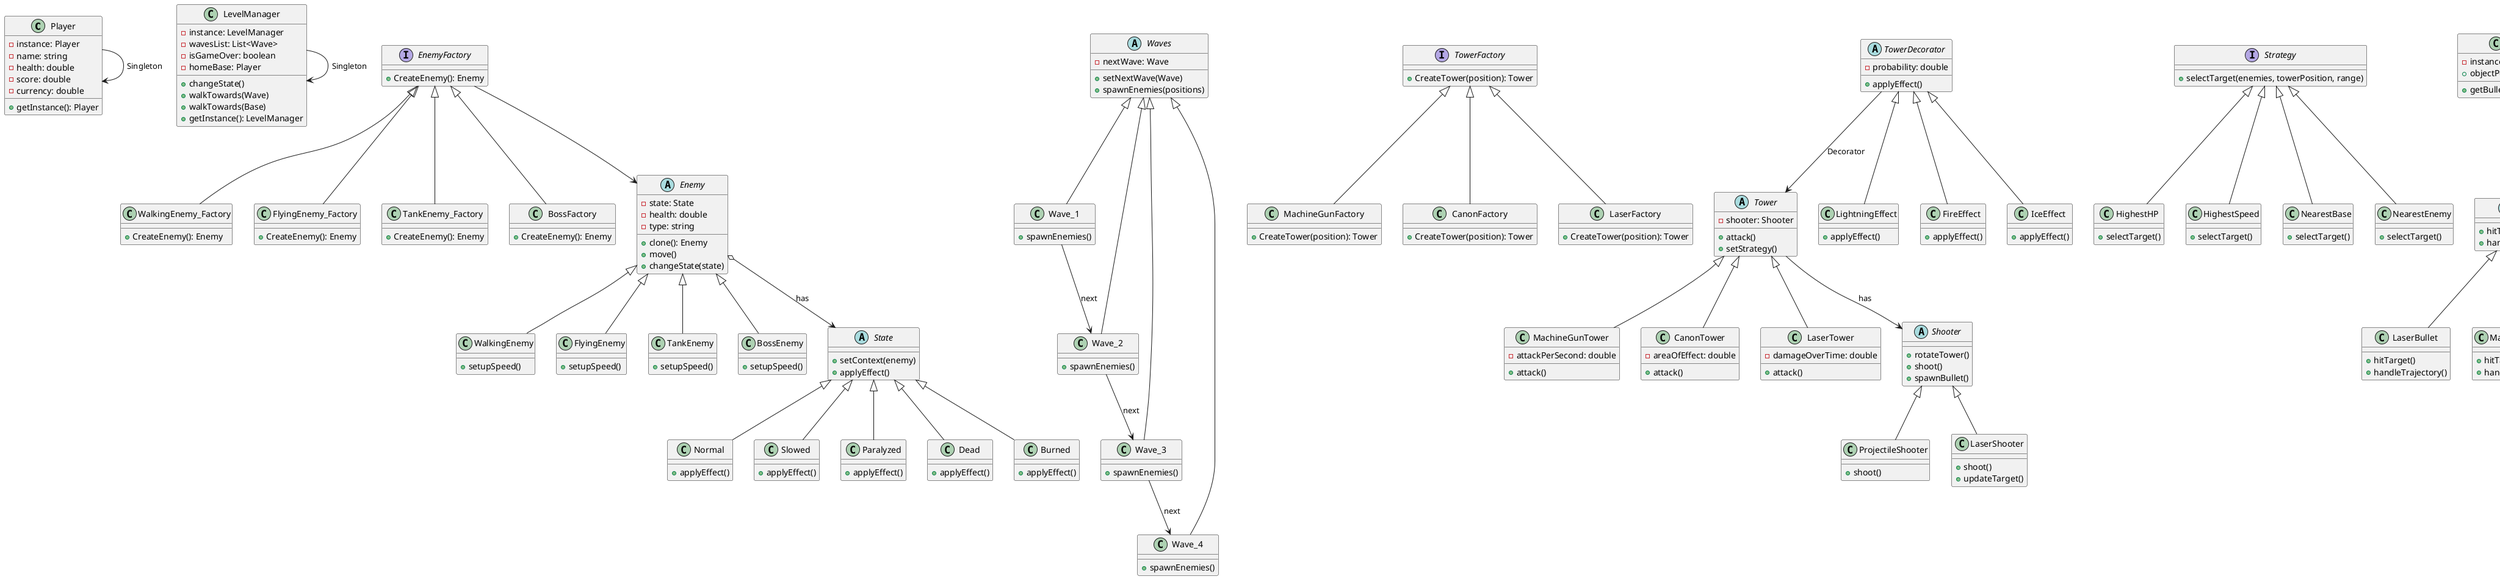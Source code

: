 @startuml

' Singleton Classes
class Player {
  - instance: Player
  - name: string
  - health: double
  - score: double
  - currency: double
  + getInstance(): Player
}

class LevelManager {
  - instance: LevelManager
  - wavesList: List<Wave>
  - isGameOver: boolean
  - homeBase: Player
  + changeState()
  + walkTowards(Wave)
  + walkTowards(Base)
  + getInstance(): LevelManager
}

Player --> Player : Singleton
LevelManager --> LevelManager : Singleton

' Enemy Factory
interface EnemyFactory {
  + CreateEnemy(): Enemy
}

class WalkingEnemy_Factory {
  + CreateEnemy(): Enemy
}

class FlyingEnemy_Factory {
  + CreateEnemy(): Enemy
}

class TankEnemy_Factory {
  + CreateEnemy(): Enemy
}

class BossFactory {
  + CreateEnemy(): Enemy
}

EnemyFactory <|-- WalkingEnemy_Factory
EnemyFactory <|-- FlyingEnemy_Factory
EnemyFactory <|-- TankEnemy_Factory
EnemyFactory <|-- BossFactory

' Abstract Enemy
abstract class Enemy {
  - state: State
  - health: double
  - type: string
  + clone(): Enemy
  + move()
  + changeState(state)
}

class WalkingEnemy {
  + setupSpeed()
}

class FlyingEnemy {
  + setupSpeed()
}

class TankEnemy {
  + setupSpeed()
}

class BossEnemy {
  + setupSpeed()
}

Enemy <|-- WalkingEnemy
Enemy <|-- FlyingEnemy
Enemy <|-- TankEnemy
Enemy <|-- BossEnemy

EnemyFactory --> Enemy

' Prototype and State
abstract class State {
  + setContext(enemy)
  + applyEffect()
}

class Normal {
  + applyEffect()
}

class Slowed {
  + applyEffect()
}

class Paralyzed {
  + applyEffect()
}

class Dead {
  + applyEffect()
}

class Burned {
  + applyEffect()
}

State <|-- Normal
State <|-- Slowed
State <|-- Paralyzed
State <|-- Dead
State <|-- Burned

Enemy o--> State : has

' Chain of Responsibility: Wave
abstract class Waves {
  - nextWave: Wave
  + setNextWave(Wave)
  + spawnEnemies(positions)
}

class Wave_1 {
  + spawnEnemies()
}

class Wave_2 {
  + spawnEnemies()
}

class Wave_3 {
  + spawnEnemies()
}

class Wave_4 {
  + spawnEnemies()
}

Waves <|-- Wave_1
Waves <|-- Wave_2
Waves <|-- Wave_3
Waves <|-- Wave_4

Wave_1 --> Wave_2 : next
Wave_2 --> Wave_3 : next
Wave_3 --> Wave_4 : next

' Tower Factory
interface TowerFactory {
  + CreateTower(position): Tower
}

class MachineGunFactory {
  + CreateTower(position): Tower
}

class CanonFactory {
  + CreateTower(position): Tower
}

class LaserFactory {
  + CreateTower(position): Tower
}

TowerFactory <|-- MachineGunFactory
TowerFactory <|-- CanonFactory
TowerFactory <|-- LaserFactory

' Towers and Bridge
abstract class Tower {
  - shooter: Shooter
  + attack()
  + setStrategy()
}

class MachineGunTower {
  - attackPerSecond: double
  + attack()
}

class CanonTower {
  - areaOfEffect: double
  + attack()
}

class LaserTower {
  - damageOverTime: double
  + attack()
}

Tower <|-- MachineGunTower
Tower <|-- CanonTower
Tower <|-- LaserTower

' Strategy Pattern
interface Strategy {
  + selectTarget(enemies, towerPosition, range)
}

class HighestHP {
  + selectTarget()
}

class HighestSpeed {
  + selectTarget()
}

class NearestBase {
  + selectTarget()
}

class NearestEnemy {
  + selectTarget()
}

Strategy <|-- HighestHP
Strategy <|-- HighestSpeed
Strategy <|-- NearestBase
Strategy <|-- NearestEnemy

' Tower Decorators
abstract class TowerDecorator {
  - probability: double
  + applyEffect()
}

class LightningEffect {
  + applyEffect()
}

class FireEffect {
  + applyEffect()
}

class IceEffect {
  + applyEffect()
}

TowerDecorator <|-- LightningEffect
TowerDecorator <|-- FireEffect
TowerDecorator <|-- IceEffect

TowerDecorator --> Tower : Decorator

' Template and Object Pool
abstract class Bullet {
  + hitTarget()
  + handleTrajectory()
}

class LaserBullet {
  + hitTarget()
  + handleTrajectory()
}

class MachineGunBullet {
  + hitTarget()
  + handleTrajectory()
}

class CanonBullet {
  + hitTarget()
  + handleTrajectory()
}

Bullet <|-- LaserBullet
Bullet <|-- MachineGunBullet
Bullet <|-- CanonBullet

class BulletPool {
  - instance: BulletPool
  + getBullet(type): Bullet
  + objectPool: Queue<Bullet>
}

BulletPool --> Bullet : manages

' Bridge Pattern
abstract class Shooter {
  + rotateTower()
  + shoot()
  + spawnBullet()
}

class ProjectileShooter {
  + shoot()
}

class LaserShooter {
  + shoot()
  + updateTarget()
}

Shooter <|-- ProjectileShooter
Shooter <|-- LaserShooter

Tower --> Shooter : has

@enduml